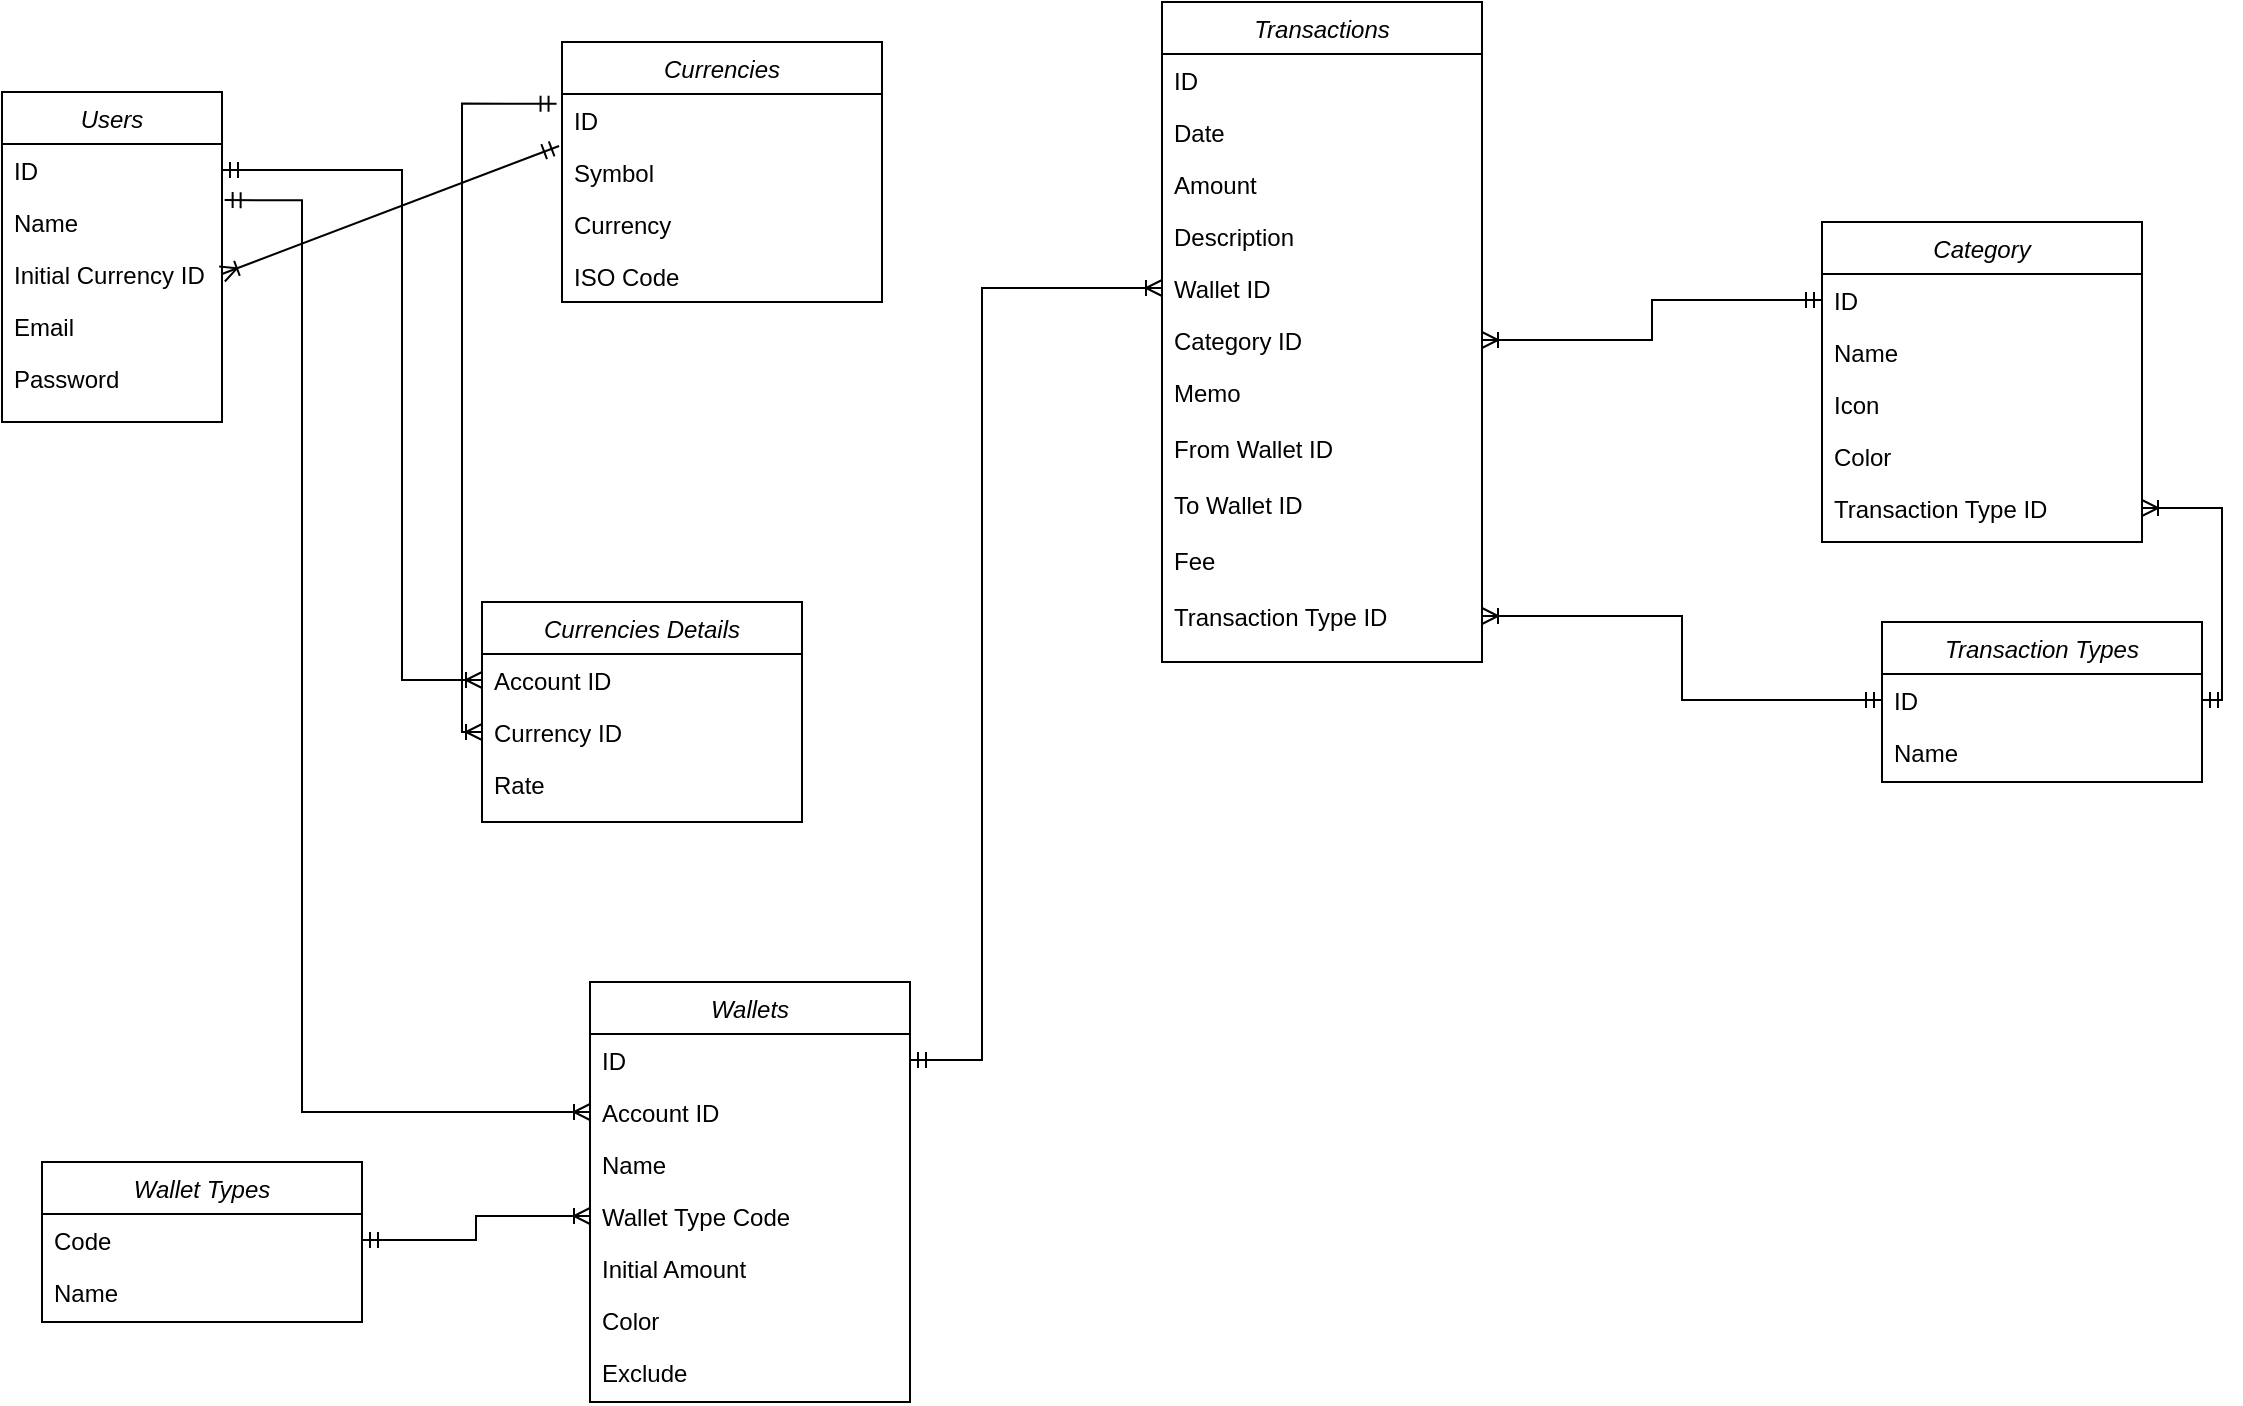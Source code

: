 <mxfile version="20.3.0" type="device"><diagram id="C5RBs43oDa-KdzZeNtuy" name="Page-1"><mxGraphModel dx="1102" dy="563" grid="1" gridSize="10" guides="1" tooltips="1" connect="1" arrows="1" fold="1" page="1" pageScale="1" pageWidth="827" pageHeight="1169" math="0" shadow="0"><root><mxCell id="WIyWlLk6GJQsqaUBKTNV-0"/><mxCell id="WIyWlLk6GJQsqaUBKTNV-1" parent="WIyWlLk6GJQsqaUBKTNV-0"/><mxCell id="zkfFHV4jXpPFQw0GAbJ--0" value="Currencies&#10;" style="swimlane;fontStyle=2;align=center;verticalAlign=top;childLayout=stackLayout;horizontal=1;startSize=26;horizontalStack=0;resizeParent=1;resizeLast=0;collapsible=1;marginBottom=0;rounded=0;shadow=0;strokeWidth=1;" parent="WIyWlLk6GJQsqaUBKTNV-1" vertex="1"><mxGeometry x="400" y="90" width="160" height="130" as="geometry"><mxRectangle x="230" y="140" width="160" height="26" as="alternateBounds"/></mxGeometry></mxCell><mxCell id="zkfFHV4jXpPFQw0GAbJ--1" value="ID" style="text;align=left;verticalAlign=top;spacingLeft=4;spacingRight=4;overflow=hidden;rotatable=0;points=[[0,0.5],[1,0.5]];portConstraint=eastwest;" parent="zkfFHV4jXpPFQw0GAbJ--0" vertex="1"><mxGeometry y="26" width="160" height="26" as="geometry"/></mxCell><mxCell id="zkfFHV4jXpPFQw0GAbJ--2" value="Symbol" style="text;align=left;verticalAlign=top;spacingLeft=4;spacingRight=4;overflow=hidden;rotatable=0;points=[[0,0.5],[1,0.5]];portConstraint=eastwest;rounded=0;shadow=0;html=0;" parent="zkfFHV4jXpPFQw0GAbJ--0" vertex="1"><mxGeometry y="52" width="160" height="26" as="geometry"/></mxCell><mxCell id="y3tLPTbBt_VkTdbeAlVQ-5" value="Currency" style="text;align=left;verticalAlign=top;spacingLeft=4;spacingRight=4;overflow=hidden;rotatable=0;points=[[0,0.5],[1,0.5]];portConstraint=eastwest;rounded=0;shadow=0;html=0;" parent="zkfFHV4jXpPFQw0GAbJ--0" vertex="1"><mxGeometry y="78" width="160" height="26" as="geometry"/></mxCell><mxCell id="y3tLPTbBt_VkTdbeAlVQ-6" value="ISO Code" style="text;align=left;verticalAlign=top;spacingLeft=4;spacingRight=4;overflow=hidden;rotatable=0;points=[[0,0.5],[1,0.5]];portConstraint=eastwest;rounded=0;shadow=0;html=0;" parent="zkfFHV4jXpPFQw0GAbJ--0" vertex="1"><mxGeometry y="104" width="160" height="26" as="geometry"/></mxCell><mxCell id="y3tLPTbBt_VkTdbeAlVQ-9" value="Wallets" style="swimlane;fontStyle=2;align=center;verticalAlign=top;childLayout=stackLayout;horizontal=1;startSize=26;horizontalStack=0;resizeParent=1;resizeLast=0;collapsible=1;marginBottom=0;rounded=0;shadow=0;strokeWidth=1;" parent="WIyWlLk6GJQsqaUBKTNV-1" vertex="1"><mxGeometry x="414" y="560" width="160" height="210" as="geometry"><mxRectangle x="230" y="140" width="160" height="26" as="alternateBounds"/></mxGeometry></mxCell><mxCell id="y3tLPTbBt_VkTdbeAlVQ-10" value="ID" style="text;align=left;verticalAlign=top;spacingLeft=4;spacingRight=4;overflow=hidden;rotatable=0;points=[[0,0.5],[1,0.5]];portConstraint=eastwest;" parent="y3tLPTbBt_VkTdbeAlVQ-9" vertex="1"><mxGeometry y="26" width="160" height="26" as="geometry"/></mxCell><mxCell id="y3tLPTbBt_VkTdbeAlVQ-11" value="Account ID" style="text;align=left;verticalAlign=top;spacingLeft=4;spacingRight=4;overflow=hidden;rotatable=0;points=[[0,0.5],[1,0.5]];portConstraint=eastwest;rounded=0;shadow=0;html=0;" parent="y3tLPTbBt_VkTdbeAlVQ-9" vertex="1"><mxGeometry y="52" width="160" height="26" as="geometry"/></mxCell><mxCell id="y3tLPTbBt_VkTdbeAlVQ-12" value="Name" style="text;align=left;verticalAlign=top;spacingLeft=4;spacingRight=4;overflow=hidden;rotatable=0;points=[[0,0.5],[1,0.5]];portConstraint=eastwest;rounded=0;shadow=0;html=0;" parent="y3tLPTbBt_VkTdbeAlVQ-9" vertex="1"><mxGeometry y="78" width="160" height="26" as="geometry"/></mxCell><mxCell id="y3tLPTbBt_VkTdbeAlVQ-13" value="Wallet Type Code" style="text;align=left;verticalAlign=top;spacingLeft=4;spacingRight=4;overflow=hidden;rotatable=0;points=[[0,0.5],[1,0.5]];portConstraint=eastwest;rounded=0;shadow=0;html=0;" parent="y3tLPTbBt_VkTdbeAlVQ-9" vertex="1"><mxGeometry y="104" width="160" height="26" as="geometry"/></mxCell><mxCell id="y3tLPTbBt_VkTdbeAlVQ-14" value="Initial Amount" style="text;align=left;verticalAlign=top;spacingLeft=4;spacingRight=4;overflow=hidden;rotatable=0;points=[[0,0.5],[1,0.5]];portConstraint=eastwest;rounded=0;shadow=0;html=0;" parent="y3tLPTbBt_VkTdbeAlVQ-9" vertex="1"><mxGeometry y="130" width="160" height="26" as="geometry"/></mxCell><mxCell id="y3tLPTbBt_VkTdbeAlVQ-15" value="Color" style="text;align=left;verticalAlign=top;spacingLeft=4;spacingRight=4;overflow=hidden;rotatable=0;points=[[0,0.5],[1,0.5]];portConstraint=eastwest;rounded=0;shadow=0;html=0;" parent="y3tLPTbBt_VkTdbeAlVQ-9" vertex="1"><mxGeometry y="156" width="160" height="26" as="geometry"/></mxCell><mxCell id="y3tLPTbBt_VkTdbeAlVQ-16" value="Exclude" style="text;align=left;verticalAlign=top;spacingLeft=4;spacingRight=4;overflow=hidden;rotatable=0;points=[[0,0.5],[1,0.5]];portConstraint=eastwest;rounded=0;shadow=0;html=0;" parent="y3tLPTbBt_VkTdbeAlVQ-9" vertex="1"><mxGeometry y="182" width="160" height="26" as="geometry"/></mxCell><mxCell id="y3tLPTbBt_VkTdbeAlVQ-17" value="Wallet Types" style="swimlane;fontStyle=2;align=center;verticalAlign=top;childLayout=stackLayout;horizontal=1;startSize=26;horizontalStack=0;resizeParent=1;resizeLast=0;collapsible=1;marginBottom=0;rounded=0;shadow=0;strokeWidth=1;" parent="WIyWlLk6GJQsqaUBKTNV-1" vertex="1"><mxGeometry x="140" y="650" width="160" height="80" as="geometry"><mxRectangle x="230" y="140" width="160" height="26" as="alternateBounds"/></mxGeometry></mxCell><mxCell id="y3tLPTbBt_VkTdbeAlVQ-18" value="Code" style="text;align=left;verticalAlign=top;spacingLeft=4;spacingRight=4;overflow=hidden;rotatable=0;points=[[0,0.5],[1,0.5]];portConstraint=eastwest;" parent="y3tLPTbBt_VkTdbeAlVQ-17" vertex="1"><mxGeometry y="26" width="160" height="26" as="geometry"/></mxCell><mxCell id="y3tLPTbBt_VkTdbeAlVQ-19" value="Name" style="text;align=left;verticalAlign=top;spacingLeft=4;spacingRight=4;overflow=hidden;rotatable=0;points=[[0,0.5],[1,0.5]];portConstraint=eastwest;rounded=0;shadow=0;html=0;" parent="y3tLPTbBt_VkTdbeAlVQ-17" vertex="1"><mxGeometry y="52" width="160" height="26" as="geometry"/></mxCell><mxCell id="y3tLPTbBt_VkTdbeAlVQ-25" value="Users&#10;" style="swimlane;fontStyle=2;align=center;verticalAlign=top;childLayout=stackLayout;horizontal=1;startSize=26;horizontalStack=0;resizeParent=1;resizeLast=0;collapsible=1;marginBottom=0;rounded=0;shadow=0;strokeWidth=1;" parent="WIyWlLk6GJQsqaUBKTNV-1" vertex="1"><mxGeometry x="120" y="115" width="110" height="165" as="geometry"><mxRectangle x="230" y="140" width="160" height="26" as="alternateBounds"/></mxGeometry></mxCell><mxCell id="y3tLPTbBt_VkTdbeAlVQ-26" value="ID" style="text;align=left;verticalAlign=top;spacingLeft=4;spacingRight=4;overflow=hidden;rotatable=0;points=[[0,0.5],[1,0.5]];portConstraint=eastwest;" parent="y3tLPTbBt_VkTdbeAlVQ-25" vertex="1"><mxGeometry y="26" width="110" height="26" as="geometry"/></mxCell><mxCell id="y3tLPTbBt_VkTdbeAlVQ-27" value="Name" style="text;align=left;verticalAlign=top;spacingLeft=4;spacingRight=4;overflow=hidden;rotatable=0;points=[[0,0.5],[1,0.5]];portConstraint=eastwest;rounded=0;shadow=0;html=0;" parent="y3tLPTbBt_VkTdbeAlVQ-25" vertex="1"><mxGeometry y="52" width="110" height="26" as="geometry"/></mxCell><mxCell id="y3tLPTbBt_VkTdbeAlVQ-101" value="Initial Currency ID&#10;" style="text;align=left;verticalAlign=top;spacingLeft=4;spacingRight=4;overflow=hidden;rotatable=0;points=[[0,0.5],[1,0.5]];portConstraint=eastwest;rounded=0;shadow=0;html=0;" parent="y3tLPTbBt_VkTdbeAlVQ-25" vertex="1"><mxGeometry y="78" width="110" height="26" as="geometry"/></mxCell><mxCell id="xQJAWCuoxlOcnUGd4NoW-0" value="Email" style="text;align=left;verticalAlign=top;spacingLeft=4;spacingRight=4;overflow=hidden;rotatable=0;points=[[0,0.5],[1,0.5]];portConstraint=eastwest;rounded=0;shadow=0;html=0;" parent="y3tLPTbBt_VkTdbeAlVQ-25" vertex="1"><mxGeometry y="104" width="110" height="26" as="geometry"/></mxCell><mxCell id="xQJAWCuoxlOcnUGd4NoW-1" value="Password" style="text;align=left;verticalAlign=top;spacingLeft=4;spacingRight=4;overflow=hidden;rotatable=0;points=[[0,0.5],[1,0.5]];portConstraint=eastwest;rounded=0;shadow=0;html=0;" parent="y3tLPTbBt_VkTdbeAlVQ-25" vertex="1"><mxGeometry y="130" width="110" height="26" as="geometry"/></mxCell><mxCell id="y3tLPTbBt_VkTdbeAlVQ-33" value="Category" style="swimlane;fontStyle=2;align=center;verticalAlign=top;childLayout=stackLayout;horizontal=1;startSize=26;horizontalStack=0;resizeParent=1;resizeLast=0;collapsible=1;marginBottom=0;rounded=0;shadow=0;strokeWidth=1;" parent="WIyWlLk6GJQsqaUBKTNV-1" vertex="1"><mxGeometry x="1030" y="180" width="160" height="160" as="geometry"><mxRectangle x="230" y="140" width="160" height="26" as="alternateBounds"/></mxGeometry></mxCell><mxCell id="y3tLPTbBt_VkTdbeAlVQ-34" value="ID" style="text;align=left;verticalAlign=top;spacingLeft=4;spacingRight=4;overflow=hidden;rotatable=0;points=[[0,0.5],[1,0.5]];portConstraint=eastwest;" parent="y3tLPTbBt_VkTdbeAlVQ-33" vertex="1"><mxGeometry y="26" width="160" height="26" as="geometry"/></mxCell><mxCell id="y3tLPTbBt_VkTdbeAlVQ-35" value="Name" style="text;align=left;verticalAlign=top;spacingLeft=4;spacingRight=4;overflow=hidden;rotatable=0;points=[[0,0.5],[1,0.5]];portConstraint=eastwest;rounded=0;shadow=0;html=0;" parent="y3tLPTbBt_VkTdbeAlVQ-33" vertex="1"><mxGeometry y="52" width="160" height="26" as="geometry"/></mxCell><mxCell id="y3tLPTbBt_VkTdbeAlVQ-37" value="Icon" style="text;align=left;verticalAlign=top;spacingLeft=4;spacingRight=4;overflow=hidden;rotatable=0;points=[[0,0.5],[1,0.5]];portConstraint=eastwest;rounded=0;shadow=0;html=0;" parent="y3tLPTbBt_VkTdbeAlVQ-33" vertex="1"><mxGeometry y="78" width="160" height="26" as="geometry"/></mxCell><mxCell id="y3tLPTbBt_VkTdbeAlVQ-38" value="Color&#10;" style="text;align=left;verticalAlign=top;spacingLeft=4;spacingRight=4;overflow=hidden;rotatable=0;points=[[0,0.5],[1,0.5]];portConstraint=eastwest;rounded=0;shadow=0;html=0;" parent="y3tLPTbBt_VkTdbeAlVQ-33" vertex="1"><mxGeometry y="104" width="160" height="26" as="geometry"/></mxCell><mxCell id="7hCD40lcAQeQVL5yNi7E-1" value="Transaction Type ID" style="text;align=left;verticalAlign=top;spacingLeft=4;spacingRight=4;overflow=hidden;rotatable=0;points=[[0,0.5],[1,0.5]];portConstraint=eastwest;rounded=0;shadow=0;html=0;" vertex="1" parent="y3tLPTbBt_VkTdbeAlVQ-33"><mxGeometry y="130" width="160" height="26" as="geometry"/></mxCell><mxCell id="y3tLPTbBt_VkTdbeAlVQ-57" value="Transactions" style="swimlane;fontStyle=2;align=center;verticalAlign=top;childLayout=stackLayout;horizontal=1;startSize=26;horizontalStack=0;resizeParent=1;resizeLast=0;collapsible=1;marginBottom=0;rounded=0;shadow=0;strokeWidth=1;" parent="WIyWlLk6GJQsqaUBKTNV-1" vertex="1"><mxGeometry x="700" y="70" width="160" height="330" as="geometry"><mxRectangle x="230" y="140" width="160" height="26" as="alternateBounds"/></mxGeometry></mxCell><mxCell id="y3tLPTbBt_VkTdbeAlVQ-58" value="ID" style="text;align=left;verticalAlign=top;spacingLeft=4;spacingRight=4;overflow=hidden;rotatable=0;points=[[0,0.5],[1,0.5]];portConstraint=eastwest;" parent="y3tLPTbBt_VkTdbeAlVQ-57" vertex="1"><mxGeometry y="26" width="160" height="26" as="geometry"/></mxCell><mxCell id="y3tLPTbBt_VkTdbeAlVQ-59" value="Date" style="text;align=left;verticalAlign=top;spacingLeft=4;spacingRight=4;overflow=hidden;rotatable=0;points=[[0,0.5],[1,0.5]];portConstraint=eastwest;rounded=0;shadow=0;html=0;" parent="y3tLPTbBt_VkTdbeAlVQ-57" vertex="1"><mxGeometry y="52" width="160" height="26" as="geometry"/></mxCell><mxCell id="y3tLPTbBt_VkTdbeAlVQ-60" value="Amount" style="text;align=left;verticalAlign=top;spacingLeft=4;spacingRight=4;overflow=hidden;rotatable=0;points=[[0,0.5],[1,0.5]];portConstraint=eastwest;rounded=0;shadow=0;html=0;" parent="y3tLPTbBt_VkTdbeAlVQ-57" vertex="1"><mxGeometry y="78" width="160" height="26" as="geometry"/></mxCell><mxCell id="y3tLPTbBt_VkTdbeAlVQ-61" value="Description" style="text;align=left;verticalAlign=top;spacingLeft=4;spacingRight=4;overflow=hidden;rotatable=0;points=[[0,0.5],[1,0.5]];portConstraint=eastwest;rounded=0;shadow=0;html=0;" parent="y3tLPTbBt_VkTdbeAlVQ-57" vertex="1"><mxGeometry y="104" width="160" height="26" as="geometry"/></mxCell><mxCell id="y3tLPTbBt_VkTdbeAlVQ-63" value="Wallet ID" style="text;align=left;verticalAlign=top;spacingLeft=4;spacingRight=4;overflow=hidden;rotatable=0;points=[[0,0.5],[1,0.5]];portConstraint=eastwest;rounded=0;shadow=0;html=0;" parent="y3tLPTbBt_VkTdbeAlVQ-57" vertex="1"><mxGeometry y="130" width="160" height="26" as="geometry"/></mxCell><mxCell id="y3tLPTbBt_VkTdbeAlVQ-62" value="Category ID" style="text;align=left;verticalAlign=top;spacingLeft=4;spacingRight=4;overflow=hidden;rotatable=0;points=[[0,0.5],[1,0.5]];portConstraint=eastwest;rounded=0;shadow=0;html=0;" parent="y3tLPTbBt_VkTdbeAlVQ-57" vertex="1"><mxGeometry y="156" width="160" height="26" as="geometry"/></mxCell><mxCell id="y3tLPTbBt_VkTdbeAlVQ-64" value="Memo" style="text;align=left;verticalAlign=top;spacingLeft=4;spacingRight=4;overflow=hidden;rotatable=0;points=[[0,0.5],[1,0.5]];portConstraint=eastwest;rounded=0;shadow=0;html=0;" parent="y3tLPTbBt_VkTdbeAlVQ-57" vertex="1"><mxGeometry y="182" width="160" height="28" as="geometry"/></mxCell><mxCell id="y3tLPTbBt_VkTdbeAlVQ-65" value="From Wallet ID" style="text;align=left;verticalAlign=top;spacingLeft=4;spacingRight=4;overflow=hidden;rotatable=0;points=[[0,0.5],[1,0.5]];portConstraint=eastwest;rounded=0;shadow=0;html=0;" parent="y3tLPTbBt_VkTdbeAlVQ-57" vertex="1"><mxGeometry y="210" width="160" height="28" as="geometry"/></mxCell><mxCell id="y3tLPTbBt_VkTdbeAlVQ-66" value="To Wallet ID" style="text;align=left;verticalAlign=top;spacingLeft=4;spacingRight=4;overflow=hidden;rotatable=0;points=[[0,0.5],[1,0.5]];portConstraint=eastwest;rounded=0;shadow=0;html=0;" parent="y3tLPTbBt_VkTdbeAlVQ-57" vertex="1"><mxGeometry y="238" width="160" height="28" as="geometry"/></mxCell><mxCell id="y3tLPTbBt_VkTdbeAlVQ-81" value="Fee" style="text;align=left;verticalAlign=top;spacingLeft=4;spacingRight=4;overflow=hidden;rotatable=0;points=[[0,0.5],[1,0.5]];portConstraint=eastwest;rounded=0;shadow=0;html=0;" parent="y3tLPTbBt_VkTdbeAlVQ-57" vertex="1"><mxGeometry y="266" width="160" height="28" as="geometry"/></mxCell><mxCell id="y3tLPTbBt_VkTdbeAlVQ-36" value="Transaction Type ID" style="text;align=left;verticalAlign=top;spacingLeft=4;spacingRight=4;overflow=hidden;rotatable=0;points=[[0,0.5],[1,0.5]];portConstraint=eastwest;rounded=0;shadow=0;html=0;" parent="y3tLPTbBt_VkTdbeAlVQ-57" vertex="1"><mxGeometry y="294" width="160" height="26" as="geometry"/></mxCell><mxCell id="y3tLPTbBt_VkTdbeAlVQ-76" value="Transaction Types" style="swimlane;fontStyle=2;align=center;verticalAlign=top;childLayout=stackLayout;horizontal=1;startSize=26;horizontalStack=0;resizeParent=1;resizeLast=0;collapsible=1;marginBottom=0;rounded=0;shadow=0;strokeWidth=1;" parent="WIyWlLk6GJQsqaUBKTNV-1" vertex="1"><mxGeometry x="1060" y="380" width="160" height="80" as="geometry"><mxRectangle x="230" y="140" width="160" height="26" as="alternateBounds"/></mxGeometry></mxCell><mxCell id="y3tLPTbBt_VkTdbeAlVQ-77" value="ID" style="text;align=left;verticalAlign=top;spacingLeft=4;spacingRight=4;overflow=hidden;rotatable=0;points=[[0,0.5],[1,0.5]];portConstraint=eastwest;" parent="y3tLPTbBt_VkTdbeAlVQ-76" vertex="1"><mxGeometry y="26" width="160" height="26" as="geometry"/></mxCell><mxCell id="y3tLPTbBt_VkTdbeAlVQ-78" value="Name" style="text;align=left;verticalAlign=top;spacingLeft=4;spacingRight=4;overflow=hidden;rotatable=0;points=[[0,0.5],[1,0.5]];portConstraint=eastwest;rounded=0;shadow=0;html=0;" parent="y3tLPTbBt_VkTdbeAlVQ-76" vertex="1"><mxGeometry y="52" width="160" height="26" as="geometry"/></mxCell><mxCell id="y3tLPTbBt_VkTdbeAlVQ-95" value="Currencies Details&#10;" style="swimlane;fontStyle=2;align=center;verticalAlign=top;childLayout=stackLayout;horizontal=1;startSize=26;horizontalStack=0;resizeParent=1;resizeLast=0;collapsible=1;marginBottom=0;rounded=0;shadow=0;strokeWidth=1;" parent="WIyWlLk6GJQsqaUBKTNV-1" vertex="1"><mxGeometry x="360" y="370" width="160" height="110" as="geometry"><mxRectangle x="230" y="140" width="160" height="26" as="alternateBounds"/></mxGeometry></mxCell><mxCell id="y3tLPTbBt_VkTdbeAlVQ-96" value="Account ID" style="text;align=left;verticalAlign=top;spacingLeft=4;spacingRight=4;overflow=hidden;rotatable=0;points=[[0,0.5],[1,0.5]];portConstraint=eastwest;" parent="y3tLPTbBt_VkTdbeAlVQ-95" vertex="1"><mxGeometry y="26" width="160" height="26" as="geometry"/></mxCell><mxCell id="y3tLPTbBt_VkTdbeAlVQ-98" value="Currency ID" style="text;align=left;verticalAlign=top;spacingLeft=4;spacingRight=4;overflow=hidden;rotatable=0;points=[[0,0.5],[1,0.5]];portConstraint=eastwest;rounded=0;shadow=0;html=0;" parent="y3tLPTbBt_VkTdbeAlVQ-95" vertex="1"><mxGeometry y="52" width="160" height="26" as="geometry"/></mxCell><mxCell id="y3tLPTbBt_VkTdbeAlVQ-97" value="Rate" style="text;align=left;verticalAlign=top;spacingLeft=4;spacingRight=4;overflow=hidden;rotatable=0;points=[[0,0.5],[1,0.5]];portConstraint=eastwest;rounded=0;shadow=0;html=0;" parent="y3tLPTbBt_VkTdbeAlVQ-95" vertex="1"><mxGeometry y="78" width="160" height="26" as="geometry"/></mxCell><mxCell id="y3tLPTbBt_VkTdbeAlVQ-89" value="" style="fontSize=12;html=1;endArrow=ERoneToMany;startArrow=ERmandOne;rounded=0;elbow=vertical;entryX=0;entryY=0.5;entryDx=0;entryDy=0;exitX=1.012;exitY=0.079;exitDx=0;exitDy=0;edgeStyle=orthogonalEdgeStyle;exitPerimeter=0;" parent="WIyWlLk6GJQsqaUBKTNV-1" source="y3tLPTbBt_VkTdbeAlVQ-27" target="y3tLPTbBt_VkTdbeAlVQ-11" edge="1"><mxGeometry width="100" height="100" relative="1" as="geometry"><mxPoint x="190" y="350" as="sourcePoint"/><mxPoint x="290" y="250" as="targetPoint"/><Array as="points"><mxPoint x="270" y="169"/><mxPoint x="270" y="625"/></Array></mxGeometry></mxCell><mxCell id="y3tLPTbBt_VkTdbeAlVQ-91" value="" style="fontSize=12;html=1;endArrow=ERoneToMany;startArrow=ERmandOne;rounded=0;elbow=vertical;entryX=0;entryY=0.5;entryDx=0;entryDy=0;exitX=1;exitY=0.5;exitDx=0;exitDy=0;edgeStyle=orthogonalEdgeStyle;" parent="WIyWlLk6GJQsqaUBKTNV-1" source="y3tLPTbBt_VkTdbeAlVQ-18" target="y3tLPTbBt_VkTdbeAlVQ-13" edge="1"><mxGeometry width="100" height="100" relative="1" as="geometry"><mxPoint x="550" y="630" as="sourcePoint"/><mxPoint x="470" y="510" as="targetPoint"/></mxGeometry></mxCell><mxCell id="y3tLPTbBt_VkTdbeAlVQ-102" value="" style="fontSize=12;html=1;endArrow=ERoneToMany;startArrow=ERmandOne;rounded=0;elbow=vertical;exitX=-0.009;exitY=1;exitDx=0;exitDy=0;entryX=1;entryY=0.5;entryDx=0;entryDy=0;exitPerimeter=0;" parent="WIyWlLk6GJQsqaUBKTNV-1" source="zkfFHV4jXpPFQw0GAbJ--1" target="y3tLPTbBt_VkTdbeAlVQ-101" edge="1"><mxGeometry width="100" height="100" relative="1" as="geometry"><mxPoint x="410" y="80" as="sourcePoint"/><mxPoint x="290" y="70" as="targetPoint"/></mxGeometry></mxCell><mxCell id="y3tLPTbBt_VkTdbeAlVQ-85" value="" style="fontSize=12;html=1;endArrow=ERoneToMany;startArrow=ERmandOne;rounded=0;exitX=1;exitY=0.5;exitDx=0;exitDy=0;entryX=0;entryY=0.5;entryDx=0;entryDy=0;edgeStyle=orthogonalEdgeStyle;" parent="WIyWlLk6GJQsqaUBKTNV-1" source="y3tLPTbBt_VkTdbeAlVQ-10" target="y3tLPTbBt_VkTdbeAlVQ-63" edge="1"><mxGeometry width="100" height="100" relative="1" as="geometry"><mxPoint x="690" y="350" as="sourcePoint"/><mxPoint x="740" y="210" as="targetPoint"/><Array as="points"><mxPoint x="610" y="599"/><mxPoint x="610" y="213"/></Array></mxGeometry></mxCell><mxCell id="y3tLPTbBt_VkTdbeAlVQ-100" value="" style="fontSize=12;html=1;endArrow=ERoneToMany;startArrow=ERmandOne;rounded=0;elbow=vertical;exitX=-0.017;exitY=0.186;exitDx=0;exitDy=0;entryX=0;entryY=0.5;entryDx=0;entryDy=0;exitPerimeter=0;edgeStyle=orthogonalEdgeStyle;" parent="WIyWlLk6GJQsqaUBKTNV-1" source="zkfFHV4jXpPFQw0GAbJ--1" target="y3tLPTbBt_VkTdbeAlVQ-98" edge="1"><mxGeometry width="100" height="100" relative="1" as="geometry"><mxPoint x="260" y="-140" as="sourcePoint"/><mxPoint x="370" y="100" as="targetPoint"/></mxGeometry></mxCell><mxCell id="y3tLPTbBt_VkTdbeAlVQ-99" value="" style="fontSize=12;html=1;endArrow=ERoneToMany;startArrow=ERmandOne;rounded=0;elbow=vertical;exitX=1;exitY=0.5;exitDx=0;exitDy=0;edgeStyle=orthogonalEdgeStyle;entryX=0;entryY=0.5;entryDx=0;entryDy=0;" parent="WIyWlLk6GJQsqaUBKTNV-1" source="y3tLPTbBt_VkTdbeAlVQ-26" target="y3tLPTbBt_VkTdbeAlVQ-96" edge="1"><mxGeometry width="100" height="100" relative="1" as="geometry"><mxPoint x="230" y="140" as="sourcePoint"/><mxPoint x="350" y="250" as="targetPoint"/><Array as="points"><mxPoint x="320" y="154"/><mxPoint x="320" y="409"/></Array></mxGeometry></mxCell><mxCell id="y3tLPTbBt_VkTdbeAlVQ-92" value="" style="fontSize=12;html=1;endArrow=ERoneToMany;startArrow=ERmandOne;rounded=0;elbow=vertical;exitX=0;exitY=0.5;exitDx=0;exitDy=0;entryX=1;entryY=0.5;entryDx=0;entryDy=0;edgeStyle=orthogonalEdgeStyle;" parent="WIyWlLk6GJQsqaUBKTNV-1" source="y3tLPTbBt_VkTdbeAlVQ-34" target="y3tLPTbBt_VkTdbeAlVQ-62" edge="1"><mxGeometry width="100" height="100" relative="1" as="geometry"><mxPoint x="970" y="150" as="sourcePoint"/><mxPoint x="870" y="250" as="targetPoint"/></mxGeometry></mxCell><mxCell id="y3tLPTbBt_VkTdbeAlVQ-94" value="" style="fontSize=12;html=1;endArrow=ERoneToMany;startArrow=ERmandOne;rounded=0;exitX=0;exitY=0.5;exitDx=0;exitDy=0;entryX=1;entryY=0.5;entryDx=0;entryDy=0;edgeStyle=orthogonalEdgeStyle;" parent="WIyWlLk6GJQsqaUBKTNV-1" source="y3tLPTbBt_VkTdbeAlVQ-77" target="y3tLPTbBt_VkTdbeAlVQ-36" edge="1"><mxGeometry width="100" height="100" relative="1" as="geometry"><mxPoint x="620" y="610" as="sourcePoint"/><mxPoint x="520" y="710" as="targetPoint"/></mxGeometry></mxCell><mxCell id="7hCD40lcAQeQVL5yNi7E-2" value="" style="fontSize=12;html=1;endArrow=ERoneToMany;startArrow=ERmandOne;rounded=0;exitX=1;exitY=0.5;exitDx=0;exitDy=0;entryX=1;entryY=0.5;entryDx=0;entryDy=0;edgeStyle=orthogonalEdgeStyle;" edge="1" parent="WIyWlLk6GJQsqaUBKTNV-1" source="y3tLPTbBt_VkTdbeAlVQ-77" target="7hCD40lcAQeQVL5yNi7E-1"><mxGeometry width="100" height="100" relative="1" as="geometry"><mxPoint x="1390" y="64" as="sourcePoint"/><mxPoint x="1190" y="50" as="targetPoint"/></mxGeometry></mxCell></root></mxGraphModel></diagram></mxfile>